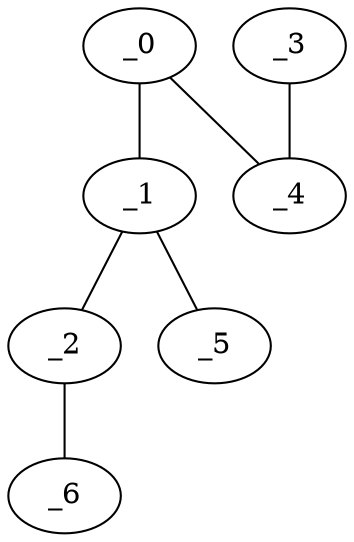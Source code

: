 graph MP1_0059 {
	_0	 [x="1.4204",
		y="1.67825"];
	_1	 [x="2.5",
		y="2.99"];
	_0 -- _1;
	_4	 [x="0.400016",
		y="3.0217"];
	_0 -- _4;
	_2	 [x="2.5",
		y="0.5"];
	_1 -- _2;
	_5	 [x="0.0416829",
		y="2.69119"];
	_1 -- _5;
	_6	 [x="2.81416",
		y="1.45098"];
	_2 -- _6;
	_3	 [x="0.637897",
		y="0.551008"];
	_3 -- _4;
}
